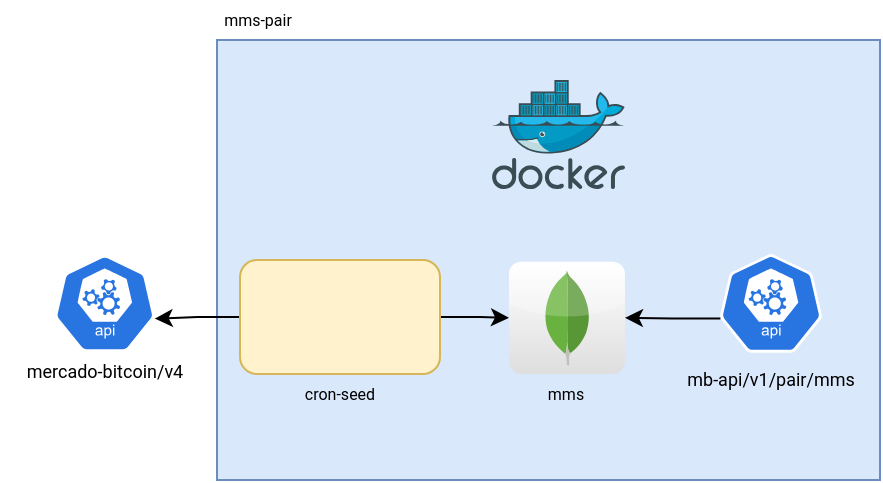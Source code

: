 <mxfile version="14.8.3" type="device"><diagram id="Qi6IVMmVCnKzyeT1JosN" name="Page-1"><mxGraphModel dx="723" dy="344" grid="1" gridSize="10" guides="1" tooltips="1" connect="1" arrows="1" fold="1" page="1" pageScale="1" pageWidth="827" pageHeight="1169" math="0" shadow="0"><root><mxCell id="0"/><mxCell id="1" parent="0"/><mxCell id="sQtjnfbawgb16D0o4jb3-47" value="" style="rounded=0;whiteSpace=wrap;html=1;fillColor=#dae8fc;strokeColor=#6c8ebf;" vertex="1" parent="1"><mxGeometry x="198.5" y="50" width="331.5" height="220" as="geometry"/></mxCell><mxCell id="sQtjnfbawgb16D0o4jb3-53" style="edgeStyle=orthogonalEdgeStyle;rounded=0;orthogonalLoop=1;jettySize=auto;html=1;exitX=0;exitY=0.5;exitDx=0;exitDy=0;entryX=0.995;entryY=0.63;entryDx=0;entryDy=0;entryPerimeter=0;fontFamily=Roboto;fontSource=https%3A%2F%2Ffonts.googleapis.com%2Fcss%3Ffamily%3DRoboto;fontSize=8;" edge="1" parent="1" source="sQtjnfbawgb16D0o4jb3-52" target="sQtjnfbawgb16D0o4jb3-24"><mxGeometry relative="1" as="geometry"/></mxCell><mxCell id="sQtjnfbawgb16D0o4jb3-54" style="edgeStyle=orthogonalEdgeStyle;rounded=0;orthogonalLoop=1;jettySize=auto;html=1;exitX=1;exitY=0.5;exitDx=0;exitDy=0;fontFamily=Roboto;fontSource=https%3A%2F%2Ffonts.googleapis.com%2Fcss%3Ffamily%3DRoboto;fontSize=8;" edge="1" parent="1" source="sQtjnfbawgb16D0o4jb3-52" target="sQtjnfbawgb16D0o4jb3-41"><mxGeometry relative="1" as="geometry"/></mxCell><mxCell id="sQtjnfbawgb16D0o4jb3-52" value="" style="rounded=1;whiteSpace=wrap;html=1;fontFamily=Roboto;fontSource=https%3A%2F%2Ffonts.googleapis.com%2Fcss%3Ffamily%3DRoboto;fontSize=8;fillColor=#fff2cc;strokeColor=#d6b656;" vertex="1" parent="1"><mxGeometry x="210" y="160" width="100" height="57" as="geometry"/></mxCell><mxCell id="sQtjnfbawgb16D0o4jb3-1" value="" style="aspect=fixed;html=1;points=[];align=center;image;fontSize=12;image=img/lib/mscae/Docker.svg;" vertex="1" parent="1"><mxGeometry x="336.02" y="70" width="66.46" height="54.5" as="geometry"/></mxCell><mxCell id="sQtjnfbawgb16D0o4jb3-33" value="" style="shape=image;html=1;verticalAlign=top;verticalLabelPosition=bottom;labelBackgroundColor=#ffffff;imageAspect=0;aspect=fixed;image=https://cdn4.iconfinder.com/data/icons/logos-and-brands/512/267_Python_logo-128.png" vertex="1" parent="1"><mxGeometry x="264.5" y="172.92" width="33" height="34" as="geometry"/></mxCell><mxCell id="sQtjnfbawgb16D0o4jb3-36" value="" style="group;fontFamily=Roboto;fontSource=https%3A%2F%2Ffonts.googleapis.com%2Fcss%3Ffamily%3DRoboto;fontSize=8;" vertex="1" connectable="0" parent="1"><mxGeometry x="440" y="152.51" width="71" height="100.24" as="geometry"/></mxCell><mxCell id="sQtjnfbawgb16D0o4jb3-37" value="" style="html=1;dashed=0;whitespace=wrap;fillColor=#2875E2;strokeColor=#ffffff;points=[[0.005,0.63,0],[0.1,0.2,0],[0.9,0.2,0],[0.5,0,0],[0.995,0.63,0],[0.72,0.99,0],[0.5,1,0],[0.28,0.99,0]];shape=mxgraph.kubernetes.icon;prIcon=api" vertex="1" parent="sQtjnfbawgb16D0o4jb3-36"><mxGeometry x="9.94" width="51.12" height="58.408" as="geometry"/></mxCell><mxCell id="sQtjnfbawgb16D0o4jb3-38" value="&lt;font face=&quot;Roboto&quot; data-font-src=&quot;https://fonts.googleapis.com/css?family=Roboto&quot; style=&quot;font-size: 9px&quot;&gt;mb-api/v1/pair/mms&lt;/font&gt;" style="text;html=1;strokeColor=none;fillColor=none;align=center;verticalAlign=middle;whiteSpace=wrap;rounded=0;" vertex="1" parent="sQtjnfbawgb16D0o4jb3-36"><mxGeometry x="-10" y="58.41" width="91" height="15.79" as="geometry"/></mxCell><mxCell id="sQtjnfbawgb16D0o4jb3-32" value="" style="shape=image;html=1;verticalAlign=top;verticalLabelPosition=bottom;labelBackgroundColor=#ffffff;imageAspect=0;aspect=fixed;image=https://cdn3.iconfinder.com/data/icons/UltimateGnome/128x128/status/gnome-fs-loading-icon.png" vertex="1" parent="1"><mxGeometry x="222.5" y="172.92" width="37" height="38" as="geometry"/></mxCell><mxCell id="sQtjnfbawgb16D0o4jb3-41" value="" style="dashed=0;outlineConnect=0;html=1;align=center;labelPosition=center;verticalLabelPosition=bottom;verticalAlign=top;shape=mxgraph.webicons.mongodb;gradientColor=#DFDEDE" vertex="1" parent="1"><mxGeometry x="344.48" y="160.84" width="58" height="56.16" as="geometry"/></mxCell><mxCell id="sQtjnfbawgb16D0o4jb3-45" style="edgeStyle=orthogonalEdgeStyle;rounded=0;orthogonalLoop=1;jettySize=auto;html=1;exitX=0.005;exitY=0.63;exitDx=0;exitDy=0;exitPerimeter=0;" edge="1" parent="1" source="sQtjnfbawgb16D0o4jb3-37" target="sQtjnfbawgb16D0o4jb3-41"><mxGeometry relative="1" as="geometry"/></mxCell><mxCell id="sQtjnfbawgb16D0o4jb3-24" value="" style="html=1;dashed=0;whitespace=wrap;fillColor=#2875E2;strokeColor=#ffffff;points=[[0.005,0.63,0],[0.1,0.2,0],[0.9,0.2,0],[0.5,0,0],[0.995,0.63,0],[0.72,0.99,0],[0.5,1,0],[0.28,0.99,0]];shape=mxgraph.kubernetes.icon;prIcon=api" vertex="1" parent="1"><mxGeometry x="117.2" y="152.51" width="50.4" height="58.408" as="geometry"/></mxCell><mxCell id="sQtjnfbawgb16D0o4jb3-49" value="mercado-bitcoin/v4" style="text;html=1;strokeColor=none;fillColor=none;align=center;verticalAlign=middle;whiteSpace=wrap;rounded=0;fontFamily=Roboto;fontSource=https%3A%2F%2Ffonts.googleapis.com%2Fcss%3Ffamily%3DRoboto;fontSize=9;" vertex="1" parent="1"><mxGeometry x="90" y="205.92" width="104.8" height="20" as="geometry"/></mxCell><mxCell id="sQtjnfbawgb16D0o4jb3-55" value="mms" style="text;html=1;strokeColor=none;fillColor=none;align=center;verticalAlign=middle;whiteSpace=wrap;rounded=0;fontFamily=Roboto;fontSource=https%3A%2F%2Ffonts.googleapis.com%2Fcss%3Ffamily%3DRoboto;fontSize=8;" vertex="1" parent="1"><mxGeometry x="353.48" y="217" width="40" height="20" as="geometry"/></mxCell><mxCell id="sQtjnfbawgb16D0o4jb3-56" value="cron-seed" style="text;html=1;strokeColor=none;fillColor=none;align=center;verticalAlign=middle;whiteSpace=wrap;rounded=0;fontFamily=Roboto;fontSource=https%3A%2F%2Ffonts.googleapis.com%2Fcss%3Ffamily%3DRoboto;fontSize=8;" vertex="1" parent="1"><mxGeometry x="240" y="217" width="40" height="20" as="geometry"/></mxCell><mxCell id="sQtjnfbawgb16D0o4jb3-57" value="mms-pair" style="text;html=1;strokeColor=none;fillColor=none;align=center;verticalAlign=middle;whiteSpace=wrap;rounded=0;fontFamily=Roboto;fontSource=https%3A%2F%2Ffonts.googleapis.com%2Fcss%3Ffamily%3DRoboto;fontSize=8;" vertex="1" parent="1"><mxGeometry x="198.5" y="30" width="40" height="20" as="geometry"/></mxCell></root></mxGraphModel></diagram></mxfile>